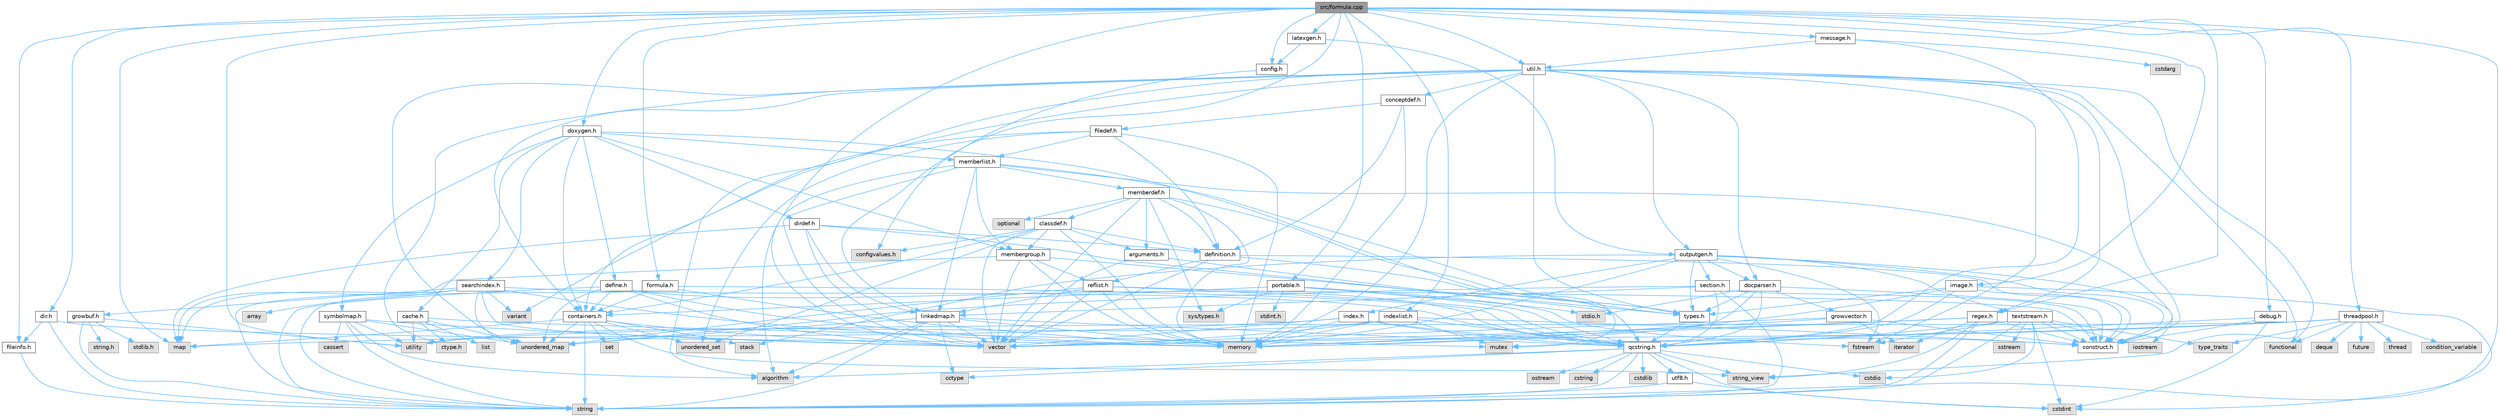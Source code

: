 digraph "src/formula.cpp"
{
 // INTERACTIVE_SVG=YES
 // LATEX_PDF_SIZE
  bgcolor="transparent";
  edge [fontname=Helvetica,fontsize=10,labelfontname=Helvetica,labelfontsize=10];
  node [fontname=Helvetica,fontsize=10,shape=box,height=0.2,width=0.4];
  Node1 [id="Node000001",label="src/formula.cpp",height=0.2,width=0.4,color="gray40", fillcolor="grey60", style="filled", fontcolor="black",tooltip=" "];
  Node1 -> Node2 [id="edge1_Node000001_Node000002",color="steelblue1",style="solid",tooltip=" "];
  Node2 [id="Node000002",label="map",height=0.2,width=0.4,color="grey60", fillcolor="#E0E0E0", style="filled",tooltip=" "];
  Node1 -> Node3 [id="edge2_Node000001_Node000003",color="steelblue1",style="solid",tooltip=" "];
  Node3 [id="Node000003",label="vector",height=0.2,width=0.4,color="grey60", fillcolor="#E0E0E0", style="filled",tooltip=" "];
  Node1 -> Node4 [id="edge3_Node000001_Node000004",color="steelblue1",style="solid",tooltip=" "];
  Node4 [id="Node000004",label="string",height=0.2,width=0.4,color="grey60", fillcolor="#E0E0E0", style="filled",tooltip=" "];
  Node1 -> Node5 [id="edge4_Node000001_Node000005",color="steelblue1",style="solid",tooltip=" "];
  Node5 [id="Node000005",label="utility",height=0.2,width=0.4,color="grey60", fillcolor="#E0E0E0", style="filled",tooltip=" "];
  Node1 -> Node6 [id="edge5_Node000001_Node000006",color="steelblue1",style="solid",tooltip=" "];
  Node6 [id="Node000006",label="formula.h",height=0.2,width=0.4,color="grey40", fillcolor="white", style="filled",URL="$d3/d9a/formula_8h.html",tooltip=" "];
  Node6 -> Node7 [id="edge6_Node000006_Node000007",color="steelblue1",style="solid",tooltip=" "];
  Node7 [id="Node000007",label="memory",height=0.2,width=0.4,color="grey60", fillcolor="#E0E0E0", style="filled",tooltip=" "];
  Node6 -> Node4 [id="edge7_Node000006_Node000004",color="steelblue1",style="solid",tooltip=" "];
  Node6 -> Node8 [id="edge8_Node000006_Node000008",color="steelblue1",style="solid",tooltip=" "];
  Node8 [id="Node000008",label="qcstring.h",height=0.2,width=0.4,color="grey40", fillcolor="white", style="filled",URL="$d7/d5c/qcstring_8h.html",tooltip=" "];
  Node8 -> Node4 [id="edge9_Node000008_Node000004",color="steelblue1",style="solid",tooltip=" "];
  Node8 -> Node9 [id="edge10_Node000008_Node000009",color="steelblue1",style="solid",tooltip=" "];
  Node9 [id="Node000009",label="string_view",height=0.2,width=0.4,color="grey60", fillcolor="#E0E0E0", style="filled",tooltip=" "];
  Node8 -> Node10 [id="edge11_Node000008_Node000010",color="steelblue1",style="solid",tooltip=" "];
  Node10 [id="Node000010",label="algorithm",height=0.2,width=0.4,color="grey60", fillcolor="#E0E0E0", style="filled",tooltip=" "];
  Node8 -> Node11 [id="edge12_Node000008_Node000011",color="steelblue1",style="solid",tooltip=" "];
  Node11 [id="Node000011",label="cctype",height=0.2,width=0.4,color="grey60", fillcolor="#E0E0E0", style="filled",tooltip=" "];
  Node8 -> Node12 [id="edge13_Node000008_Node000012",color="steelblue1",style="solid",tooltip=" "];
  Node12 [id="Node000012",label="cstring",height=0.2,width=0.4,color="grey60", fillcolor="#E0E0E0", style="filled",tooltip=" "];
  Node8 -> Node13 [id="edge14_Node000008_Node000013",color="steelblue1",style="solid",tooltip=" "];
  Node13 [id="Node000013",label="cstdio",height=0.2,width=0.4,color="grey60", fillcolor="#E0E0E0", style="filled",tooltip=" "];
  Node8 -> Node14 [id="edge15_Node000008_Node000014",color="steelblue1",style="solid",tooltip=" "];
  Node14 [id="Node000014",label="cstdlib",height=0.2,width=0.4,color="grey60", fillcolor="#E0E0E0", style="filled",tooltip=" "];
  Node8 -> Node15 [id="edge16_Node000008_Node000015",color="steelblue1",style="solid",tooltip=" "];
  Node15 [id="Node000015",label="cstdint",height=0.2,width=0.4,color="grey60", fillcolor="#E0E0E0", style="filled",tooltip=" "];
  Node8 -> Node16 [id="edge17_Node000008_Node000016",color="steelblue1",style="solid",tooltip=" "];
  Node16 [id="Node000016",label="ostream",height=0.2,width=0.4,color="grey60", fillcolor="#E0E0E0", style="filled",tooltip=" "];
  Node8 -> Node17 [id="edge18_Node000008_Node000017",color="steelblue1",style="solid",tooltip=" "];
  Node17 [id="Node000017",label="utf8.h",height=0.2,width=0.4,color="grey40", fillcolor="white", style="filled",URL="$db/d7c/utf8_8h.html",tooltip="Various UTF8 related helper functions."];
  Node17 -> Node15 [id="edge19_Node000017_Node000015",color="steelblue1",style="solid",tooltip=" "];
  Node17 -> Node4 [id="edge20_Node000017_Node000004",color="steelblue1",style="solid",tooltip=" "];
  Node6 -> Node18 [id="edge21_Node000006_Node000018",color="steelblue1",style="solid",tooltip=" "];
  Node18 [id="Node000018",label="containers.h",height=0.2,width=0.4,color="grey40", fillcolor="white", style="filled",URL="$d5/d75/containers_8h.html",tooltip=" "];
  Node18 -> Node3 [id="edge22_Node000018_Node000003",color="steelblue1",style="solid",tooltip=" "];
  Node18 -> Node4 [id="edge23_Node000018_Node000004",color="steelblue1",style="solid",tooltip=" "];
  Node18 -> Node9 [id="edge24_Node000018_Node000009",color="steelblue1",style="solid",tooltip=" "];
  Node18 -> Node19 [id="edge25_Node000018_Node000019",color="steelblue1",style="solid",tooltip=" "];
  Node19 [id="Node000019",label="set",height=0.2,width=0.4,color="grey60", fillcolor="#E0E0E0", style="filled",tooltip=" "];
  Node18 -> Node2 [id="edge26_Node000018_Node000002",color="steelblue1",style="solid",tooltip=" "];
  Node18 -> Node20 [id="edge27_Node000018_Node000020",color="steelblue1",style="solid",tooltip=" "];
  Node20 [id="Node000020",label="unordered_set",height=0.2,width=0.4,color="grey60", fillcolor="#E0E0E0", style="filled",tooltip=" "];
  Node18 -> Node21 [id="edge28_Node000018_Node000021",color="steelblue1",style="solid",tooltip=" "];
  Node21 [id="Node000021",label="unordered_map",height=0.2,width=0.4,color="grey60", fillcolor="#E0E0E0", style="filled",tooltip=" "];
  Node18 -> Node22 [id="edge29_Node000018_Node000022",color="steelblue1",style="solid",tooltip=" "];
  Node22 [id="Node000022",label="stack",height=0.2,width=0.4,color="grey60", fillcolor="#E0E0E0", style="filled",tooltip=" "];
  Node1 -> Node23 [id="edge30_Node000001_Node000023",color="steelblue1",style="solid",tooltip=" "];
  Node23 [id="Node000023",label="message.h",height=0.2,width=0.4,color="grey40", fillcolor="white", style="filled",URL="$d2/d0d/message_8h.html",tooltip=" "];
  Node23 -> Node24 [id="edge31_Node000023_Node000024",color="steelblue1",style="solid",tooltip=" "];
  Node24 [id="Node000024",label="cstdarg",height=0.2,width=0.4,color="grey60", fillcolor="#E0E0E0", style="filled",tooltip=" "];
  Node23 -> Node8 [id="edge32_Node000023_Node000008",color="steelblue1",style="solid",tooltip=" "];
  Node23 -> Node25 [id="edge33_Node000023_Node000025",color="steelblue1",style="solid",tooltip=" "];
  Node25 [id="Node000025",label="util.h",height=0.2,width=0.4,color="grey40", fillcolor="white", style="filled",URL="$d8/d3c/util_8h.html",tooltip="A bunch of utility functions."];
  Node25 -> Node7 [id="edge34_Node000025_Node000007",color="steelblue1",style="solid",tooltip=" "];
  Node25 -> Node21 [id="edge35_Node000025_Node000021",color="steelblue1",style="solid",tooltip=" "];
  Node25 -> Node10 [id="edge36_Node000025_Node000010",color="steelblue1",style="solid",tooltip=" "];
  Node25 -> Node26 [id="edge37_Node000025_Node000026",color="steelblue1",style="solid",tooltip=" "];
  Node26 [id="Node000026",label="functional",height=0.2,width=0.4,color="grey60", fillcolor="#E0E0E0", style="filled",tooltip=" "];
  Node25 -> Node27 [id="edge38_Node000025_Node000027",color="steelblue1",style="solid",tooltip=" "];
  Node27 [id="Node000027",label="fstream",height=0.2,width=0.4,color="grey60", fillcolor="#E0E0E0", style="filled",tooltip=" "];
  Node25 -> Node28 [id="edge39_Node000025_Node000028",color="steelblue1",style="solid",tooltip=" "];
  Node28 [id="Node000028",label="variant",height=0.2,width=0.4,color="grey60", fillcolor="#E0E0E0", style="filled",tooltip=" "];
  Node25 -> Node9 [id="edge40_Node000025_Node000009",color="steelblue1",style="solid",tooltip=" "];
  Node25 -> Node29 [id="edge41_Node000025_Node000029",color="steelblue1",style="solid",tooltip=" "];
  Node29 [id="Node000029",label="ctype.h",height=0.2,width=0.4,color="grey60", fillcolor="#E0E0E0", style="filled",tooltip=" "];
  Node25 -> Node30 [id="edge42_Node000025_Node000030",color="steelblue1",style="solid",tooltip=" "];
  Node30 [id="Node000030",label="types.h",height=0.2,width=0.4,color="grey40", fillcolor="white", style="filled",URL="$d9/d49/types_8h.html",tooltip="This file contains a number of basic enums and types."];
  Node30 -> Node8 [id="edge43_Node000030_Node000008",color="steelblue1",style="solid",tooltip=" "];
  Node25 -> Node31 [id="edge44_Node000025_Node000031",color="steelblue1",style="solid",tooltip=" "];
  Node31 [id="Node000031",label="docparser.h",height=0.2,width=0.4,color="grey40", fillcolor="white", style="filled",URL="$de/d9c/docparser_8h.html",tooltip=" "];
  Node31 -> Node32 [id="edge45_Node000031_Node000032",color="steelblue1",style="solid",tooltip=" "];
  Node32 [id="Node000032",label="stdio.h",height=0.2,width=0.4,color="grey60", fillcolor="#E0E0E0", style="filled",tooltip=" "];
  Node31 -> Node7 [id="edge46_Node000031_Node000007",color="steelblue1",style="solid",tooltip=" "];
  Node31 -> Node8 [id="edge47_Node000031_Node000008",color="steelblue1",style="solid",tooltip=" "];
  Node31 -> Node33 [id="edge48_Node000031_Node000033",color="steelblue1",style="solid",tooltip=" "];
  Node33 [id="Node000033",label="growvector.h",height=0.2,width=0.4,color="grey40", fillcolor="white", style="filled",URL="$d7/d50/growvector_8h.html",tooltip=" "];
  Node33 -> Node3 [id="edge49_Node000033_Node000003",color="steelblue1",style="solid",tooltip=" "];
  Node33 -> Node7 [id="edge50_Node000033_Node000007",color="steelblue1",style="solid",tooltip=" "];
  Node33 -> Node34 [id="edge51_Node000033_Node000034",color="steelblue1",style="solid",tooltip=" "];
  Node34 [id="Node000034",label="iterator",height=0.2,width=0.4,color="grey60", fillcolor="#E0E0E0", style="filled",tooltip=" "];
  Node33 -> Node35 [id="edge52_Node000033_Node000035",color="steelblue1",style="solid",tooltip=" "];
  Node35 [id="Node000035",label="construct.h",height=0.2,width=0.4,color="grey40", fillcolor="white", style="filled",URL="$d7/dfc/construct_8h.html",tooltip=" "];
  Node31 -> Node35 [id="edge53_Node000031_Node000035",color="steelblue1",style="solid",tooltip=" "];
  Node31 -> Node30 [id="edge54_Node000031_Node000030",color="steelblue1",style="solid",tooltip=" "];
  Node25 -> Node18 [id="edge55_Node000025_Node000018",color="steelblue1",style="solid",tooltip=" "];
  Node25 -> Node36 [id="edge56_Node000025_Node000036",color="steelblue1",style="solid",tooltip=" "];
  Node36 [id="Node000036",label="outputgen.h",height=0.2,width=0.4,color="grey40", fillcolor="white", style="filled",URL="$df/d06/outputgen_8h.html",tooltip=" "];
  Node36 -> Node7 [id="edge57_Node000036_Node000007",color="steelblue1",style="solid",tooltip=" "];
  Node36 -> Node22 [id="edge58_Node000036_Node000022",color="steelblue1",style="solid",tooltip=" "];
  Node36 -> Node37 [id="edge59_Node000036_Node000037",color="steelblue1",style="solid",tooltip=" "];
  Node37 [id="Node000037",label="iostream",height=0.2,width=0.4,color="grey60", fillcolor="#E0E0E0", style="filled",tooltip=" "];
  Node36 -> Node27 [id="edge60_Node000036_Node000027",color="steelblue1",style="solid",tooltip=" "];
  Node36 -> Node30 [id="edge61_Node000036_Node000030",color="steelblue1",style="solid",tooltip=" "];
  Node36 -> Node38 [id="edge62_Node000036_Node000038",color="steelblue1",style="solid",tooltip=" "];
  Node38 [id="Node000038",label="index.h",height=0.2,width=0.4,color="grey40", fillcolor="white", style="filled",URL="$d1/db5/index_8h.html",tooltip=" "];
  Node38 -> Node7 [id="edge63_Node000038_Node000007",color="steelblue1",style="solid",tooltip=" "];
  Node38 -> Node3 [id="edge64_Node000038_Node000003",color="steelblue1",style="solid",tooltip=" "];
  Node38 -> Node2 [id="edge65_Node000038_Node000002",color="steelblue1",style="solid",tooltip=" "];
  Node38 -> Node8 [id="edge66_Node000038_Node000008",color="steelblue1",style="solid",tooltip=" "];
  Node38 -> Node35 [id="edge67_Node000038_Node000035",color="steelblue1",style="solid",tooltip=" "];
  Node36 -> Node39 [id="edge68_Node000036_Node000039",color="steelblue1",style="solid",tooltip=" "];
  Node39 [id="Node000039",label="section.h",height=0.2,width=0.4,color="grey40", fillcolor="white", style="filled",URL="$d1/d2a/section_8h.html",tooltip=" "];
  Node39 -> Node4 [id="edge69_Node000039_Node000004",color="steelblue1",style="solid",tooltip=" "];
  Node39 -> Node21 [id="edge70_Node000039_Node000021",color="steelblue1",style="solid",tooltip=" "];
  Node39 -> Node8 [id="edge71_Node000039_Node000008",color="steelblue1",style="solid",tooltip=" "];
  Node39 -> Node40 [id="edge72_Node000039_Node000040",color="steelblue1",style="solid",tooltip=" "];
  Node40 [id="Node000040",label="linkedmap.h",height=0.2,width=0.4,color="grey40", fillcolor="white", style="filled",URL="$da/de1/linkedmap_8h.html",tooltip=" "];
  Node40 -> Node21 [id="edge73_Node000040_Node000021",color="steelblue1",style="solid",tooltip=" "];
  Node40 -> Node3 [id="edge74_Node000040_Node000003",color="steelblue1",style="solid",tooltip=" "];
  Node40 -> Node7 [id="edge75_Node000040_Node000007",color="steelblue1",style="solid",tooltip=" "];
  Node40 -> Node4 [id="edge76_Node000040_Node000004",color="steelblue1",style="solid",tooltip=" "];
  Node40 -> Node10 [id="edge77_Node000040_Node000010",color="steelblue1",style="solid",tooltip=" "];
  Node40 -> Node11 [id="edge78_Node000040_Node000011",color="steelblue1",style="solid",tooltip=" "];
  Node40 -> Node8 [id="edge79_Node000040_Node000008",color="steelblue1",style="solid",tooltip=" "];
  Node39 -> Node35 [id="edge80_Node000039_Node000035",color="steelblue1",style="solid",tooltip=" "];
  Node36 -> Node41 [id="edge81_Node000036_Node000041",color="steelblue1",style="solid",tooltip=" "];
  Node41 [id="Node000041",label="textstream.h",height=0.2,width=0.4,color="grey40", fillcolor="white", style="filled",URL="$d4/d7d/textstream_8h.html",tooltip=" "];
  Node41 -> Node4 [id="edge82_Node000041_Node000004",color="steelblue1",style="solid",tooltip=" "];
  Node41 -> Node37 [id="edge83_Node000041_Node000037",color="steelblue1",style="solid",tooltip=" "];
  Node41 -> Node42 [id="edge84_Node000041_Node000042",color="steelblue1",style="solid",tooltip=" "];
  Node42 [id="Node000042",label="sstream",height=0.2,width=0.4,color="grey60", fillcolor="#E0E0E0", style="filled",tooltip=" "];
  Node41 -> Node15 [id="edge85_Node000041_Node000015",color="steelblue1",style="solid",tooltip=" "];
  Node41 -> Node13 [id="edge86_Node000041_Node000013",color="steelblue1",style="solid",tooltip=" "];
  Node41 -> Node27 [id="edge87_Node000041_Node000027",color="steelblue1",style="solid",tooltip=" "];
  Node41 -> Node43 [id="edge88_Node000041_Node000043",color="steelblue1",style="solid",tooltip=" "];
  Node43 [id="Node000043",label="type_traits",height=0.2,width=0.4,color="grey60", fillcolor="#E0E0E0", style="filled",tooltip=" "];
  Node41 -> Node8 [id="edge89_Node000041_Node000008",color="steelblue1",style="solid",tooltip=" "];
  Node41 -> Node35 [id="edge90_Node000041_Node000035",color="steelblue1",style="solid",tooltip=" "];
  Node36 -> Node31 [id="edge91_Node000036_Node000031",color="steelblue1",style="solid",tooltip=" "];
  Node36 -> Node35 [id="edge92_Node000036_Node000035",color="steelblue1",style="solid",tooltip=" "];
  Node25 -> Node44 [id="edge93_Node000025_Node000044",color="steelblue1",style="solid",tooltip=" "];
  Node44 [id="Node000044",label="regex.h",height=0.2,width=0.4,color="grey40", fillcolor="white", style="filled",URL="$d1/d21/regex_8h.html",tooltip=" "];
  Node44 -> Node7 [id="edge94_Node000044_Node000007",color="steelblue1",style="solid",tooltip=" "];
  Node44 -> Node4 [id="edge95_Node000044_Node000004",color="steelblue1",style="solid",tooltip=" "];
  Node44 -> Node9 [id="edge96_Node000044_Node000009",color="steelblue1",style="solid",tooltip=" "];
  Node44 -> Node3 [id="edge97_Node000044_Node000003",color="steelblue1",style="solid",tooltip=" "];
  Node44 -> Node34 [id="edge98_Node000044_Node000034",color="steelblue1",style="solid",tooltip=" "];
  Node44 -> Node35 [id="edge99_Node000044_Node000035",color="steelblue1",style="solid",tooltip=" "];
  Node25 -> Node45 [id="edge100_Node000025_Node000045",color="steelblue1",style="solid",tooltip=" "];
  Node45 [id="Node000045",label="conceptdef.h",height=0.2,width=0.4,color="grey40", fillcolor="white", style="filled",URL="$da/df1/conceptdef_8h.html",tooltip=" "];
  Node45 -> Node7 [id="edge101_Node000045_Node000007",color="steelblue1",style="solid",tooltip=" "];
  Node45 -> Node46 [id="edge102_Node000045_Node000046",color="steelblue1",style="solid",tooltip=" "];
  Node46 [id="Node000046",label="definition.h",height=0.2,width=0.4,color="grey40", fillcolor="white", style="filled",URL="$df/da1/definition_8h.html",tooltip=" "];
  Node46 -> Node3 [id="edge103_Node000046_Node000003",color="steelblue1",style="solid",tooltip=" "];
  Node46 -> Node30 [id="edge104_Node000046_Node000030",color="steelblue1",style="solid",tooltip=" "];
  Node46 -> Node47 [id="edge105_Node000046_Node000047",color="steelblue1",style="solid",tooltip=" "];
  Node47 [id="Node000047",label="reflist.h",height=0.2,width=0.4,color="grey40", fillcolor="white", style="filled",URL="$d1/d02/reflist_8h.html",tooltip=" "];
  Node47 -> Node3 [id="edge106_Node000047_Node000003",color="steelblue1",style="solid",tooltip=" "];
  Node47 -> Node21 [id="edge107_Node000047_Node000021",color="steelblue1",style="solid",tooltip=" "];
  Node47 -> Node7 [id="edge108_Node000047_Node000007",color="steelblue1",style="solid",tooltip=" "];
  Node47 -> Node8 [id="edge109_Node000047_Node000008",color="steelblue1",style="solid",tooltip=" "];
  Node47 -> Node40 [id="edge110_Node000047_Node000040",color="steelblue1",style="solid",tooltip=" "];
  Node47 -> Node35 [id="edge111_Node000047_Node000035",color="steelblue1",style="solid",tooltip=" "];
  Node46 -> Node35 [id="edge112_Node000046_Node000035",color="steelblue1",style="solid",tooltip=" "];
  Node45 -> Node48 [id="edge113_Node000045_Node000048",color="steelblue1",style="solid",tooltip=" "];
  Node48 [id="Node000048",label="filedef.h",height=0.2,width=0.4,color="grey40", fillcolor="white", style="filled",URL="$d4/d3a/filedef_8h.html",tooltip=" "];
  Node48 -> Node7 [id="edge114_Node000048_Node000007",color="steelblue1",style="solid",tooltip=" "];
  Node48 -> Node20 [id="edge115_Node000048_Node000020",color="steelblue1",style="solid",tooltip=" "];
  Node48 -> Node46 [id="edge116_Node000048_Node000046",color="steelblue1",style="solid",tooltip=" "];
  Node48 -> Node49 [id="edge117_Node000048_Node000049",color="steelblue1",style="solid",tooltip=" "];
  Node49 [id="Node000049",label="memberlist.h",height=0.2,width=0.4,color="grey40", fillcolor="white", style="filled",URL="$dd/d78/memberlist_8h.html",tooltip=" "];
  Node49 -> Node3 [id="edge118_Node000049_Node000003",color="steelblue1",style="solid",tooltip=" "];
  Node49 -> Node10 [id="edge119_Node000049_Node000010",color="steelblue1",style="solid",tooltip=" "];
  Node49 -> Node50 [id="edge120_Node000049_Node000050",color="steelblue1",style="solid",tooltip=" "];
  Node50 [id="Node000050",label="memberdef.h",height=0.2,width=0.4,color="grey40", fillcolor="white", style="filled",URL="$d4/d46/memberdef_8h.html",tooltip=" "];
  Node50 -> Node3 [id="edge121_Node000050_Node000003",color="steelblue1",style="solid",tooltip=" "];
  Node50 -> Node7 [id="edge122_Node000050_Node000007",color="steelblue1",style="solid",tooltip=" "];
  Node50 -> Node51 [id="edge123_Node000050_Node000051",color="steelblue1",style="solid",tooltip=" "];
  Node51 [id="Node000051",label="optional",height=0.2,width=0.4,color="grey60", fillcolor="#E0E0E0", style="filled",tooltip=" "];
  Node50 -> Node52 [id="edge124_Node000050_Node000052",color="steelblue1",style="solid",tooltip=" "];
  Node52 [id="Node000052",label="sys/types.h",height=0.2,width=0.4,color="grey60", fillcolor="#E0E0E0", style="filled",tooltip=" "];
  Node50 -> Node30 [id="edge125_Node000050_Node000030",color="steelblue1",style="solid",tooltip=" "];
  Node50 -> Node46 [id="edge126_Node000050_Node000046",color="steelblue1",style="solid",tooltip=" "];
  Node50 -> Node53 [id="edge127_Node000050_Node000053",color="steelblue1",style="solid",tooltip=" "];
  Node53 [id="Node000053",label="arguments.h",height=0.2,width=0.4,color="grey40", fillcolor="white", style="filled",URL="$df/d9b/arguments_8h.html",tooltip=" "];
  Node53 -> Node3 [id="edge128_Node000053_Node000003",color="steelblue1",style="solid",tooltip=" "];
  Node53 -> Node8 [id="edge129_Node000053_Node000008",color="steelblue1",style="solid",tooltip=" "];
  Node50 -> Node54 [id="edge130_Node000050_Node000054",color="steelblue1",style="solid",tooltip=" "];
  Node54 [id="Node000054",label="classdef.h",height=0.2,width=0.4,color="grey40", fillcolor="white", style="filled",URL="$d1/da6/classdef_8h.html",tooltip=" "];
  Node54 -> Node7 [id="edge131_Node000054_Node000007",color="steelblue1",style="solid",tooltip=" "];
  Node54 -> Node3 [id="edge132_Node000054_Node000003",color="steelblue1",style="solid",tooltip=" "];
  Node54 -> Node20 [id="edge133_Node000054_Node000020",color="steelblue1",style="solid",tooltip=" "];
  Node54 -> Node18 [id="edge134_Node000054_Node000018",color="steelblue1",style="solid",tooltip=" "];
  Node54 -> Node46 [id="edge135_Node000054_Node000046",color="steelblue1",style="solid",tooltip=" "];
  Node54 -> Node53 [id="edge136_Node000054_Node000053",color="steelblue1",style="solid",tooltip=" "];
  Node54 -> Node55 [id="edge137_Node000054_Node000055",color="steelblue1",style="solid",tooltip=" "];
  Node55 [id="Node000055",label="membergroup.h",height=0.2,width=0.4,color="grey40", fillcolor="white", style="filled",URL="$d9/d11/membergroup_8h.html",tooltip=" "];
  Node55 -> Node3 [id="edge138_Node000055_Node000003",color="steelblue1",style="solid",tooltip=" "];
  Node55 -> Node2 [id="edge139_Node000055_Node000002",color="steelblue1",style="solid",tooltip=" "];
  Node55 -> Node7 [id="edge140_Node000055_Node000007",color="steelblue1",style="solid",tooltip=" "];
  Node55 -> Node30 [id="edge141_Node000055_Node000030",color="steelblue1",style="solid",tooltip=" "];
  Node55 -> Node47 [id="edge142_Node000055_Node000047",color="steelblue1",style="solid",tooltip=" "];
  Node54 -> Node56 [id="edge143_Node000054_Node000056",color="steelblue1",style="solid",tooltip=" "];
  Node56 [id="Node000056",label="configvalues.h",height=0.2,width=0.4,color="grey60", fillcolor="#E0E0E0", style="filled",tooltip=" "];
  Node49 -> Node40 [id="edge144_Node000049_Node000040",color="steelblue1",style="solid",tooltip=" "];
  Node49 -> Node30 [id="edge145_Node000049_Node000030",color="steelblue1",style="solid",tooltip=" "];
  Node49 -> Node55 [id="edge146_Node000049_Node000055",color="steelblue1",style="solid",tooltip=" "];
  Node49 -> Node35 [id="edge147_Node000049_Node000035",color="steelblue1",style="solid",tooltip=" "];
  Node48 -> Node18 [id="edge148_Node000048_Node000018",color="steelblue1",style="solid",tooltip=" "];
  Node25 -> Node35 [id="edge149_Node000025_Node000035",color="steelblue1",style="solid",tooltip=" "];
  Node1 -> Node57 [id="edge150_Node000001_Node000057",color="steelblue1",style="solid",tooltip=" "];
  Node57 [id="Node000057",label="config.h",height=0.2,width=0.4,color="grey40", fillcolor="white", style="filled",URL="$db/d16/config_8h.html",tooltip=" "];
  Node57 -> Node56 [id="edge151_Node000057_Node000056",color="steelblue1",style="solid",tooltip=" "];
  Node1 -> Node25 [id="edge152_Node000001_Node000025",color="steelblue1",style="solid",tooltip=" "];
  Node1 -> Node58 [id="edge153_Node000001_Node000058",color="steelblue1",style="solid",tooltip=" "];
  Node58 [id="Node000058",label="portable.h",height=0.2,width=0.4,color="grey40", fillcolor="white", style="filled",URL="$d2/de2/portable_8h.html",tooltip="Portable versions of functions that are platform dependent."];
  Node58 -> Node32 [id="edge154_Node000058_Node000032",color="steelblue1",style="solid",tooltip=" "];
  Node58 -> Node52 [id="edge155_Node000058_Node000052",color="steelblue1",style="solid",tooltip=" "];
  Node58 -> Node59 [id="edge156_Node000058_Node000059",color="steelblue1",style="solid",tooltip=" "];
  Node59 [id="Node000059",label="stdint.h",height=0.2,width=0.4,color="grey60", fillcolor="#E0E0E0", style="filled",tooltip=" "];
  Node58 -> Node27 [id="edge157_Node000058_Node000027",color="steelblue1",style="solid",tooltip=" "];
  Node58 -> Node18 [id="edge158_Node000058_Node000018",color="steelblue1",style="solid",tooltip=" "];
  Node58 -> Node8 [id="edge159_Node000058_Node000008",color="steelblue1",style="solid",tooltip=" "];
  Node1 -> Node60 [id="edge160_Node000001_Node000060",color="steelblue1",style="solid",tooltip=" "];
  Node60 [id="Node000060",label="image.h",height=0.2,width=0.4,color="grey40", fillcolor="white", style="filled",URL="$d5/db2/image_8h.html",tooltip=" "];
  Node60 -> Node7 [id="edge161_Node000060_Node000007",color="steelblue1",style="solid",tooltip=" "];
  Node60 -> Node15 [id="edge162_Node000060_Node000015",color="steelblue1",style="solid",tooltip=" "];
  Node60 -> Node30 [id="edge163_Node000060_Node000030",color="steelblue1",style="solid",tooltip=" "];
  Node60 -> Node8 [id="edge164_Node000060_Node000008",color="steelblue1",style="solid",tooltip=" "];
  Node60 -> Node35 [id="edge165_Node000060_Node000035",color="steelblue1",style="solid",tooltip=" "];
  Node1 -> Node61 [id="edge166_Node000001_Node000061",color="steelblue1",style="solid",tooltip=" "];
  Node61 [id="Node000061",label="fileinfo.h",height=0.2,width=0.4,color="grey40", fillcolor="white", style="filled",URL="$df/d45/fileinfo_8h.html",tooltip=" "];
  Node61 -> Node4 [id="edge167_Node000061_Node000004",color="steelblue1",style="solid",tooltip=" "];
  Node1 -> Node62 [id="edge168_Node000001_Node000062",color="steelblue1",style="solid",tooltip=" "];
  Node62 [id="Node000062",label="dir.h",height=0.2,width=0.4,color="grey40", fillcolor="white", style="filled",URL="$df/d9c/dir_8h.html",tooltip=" "];
  Node62 -> Node4 [id="edge169_Node000062_Node000004",color="steelblue1",style="solid",tooltip=" "];
  Node62 -> Node7 [id="edge170_Node000062_Node000007",color="steelblue1",style="solid",tooltip=" "];
  Node62 -> Node61 [id="edge171_Node000062_Node000061",color="steelblue1",style="solid",tooltip=" "];
  Node1 -> Node44 [id="edge172_Node000001_Node000044",color="steelblue1",style="solid",tooltip=" "];
  Node1 -> Node40 [id="edge173_Node000001_Node000040",color="steelblue1",style="solid",tooltip=" "];
  Node1 -> Node63 [id="edge174_Node000001_Node000063",color="steelblue1",style="solid",tooltip=" "];
  Node63 [id="Node000063",label="threadpool.h",height=0.2,width=0.4,color="grey40", fillcolor="white", style="filled",URL="$d3/d40/threadpool_8h.html",tooltip=" "];
  Node63 -> Node64 [id="edge175_Node000063_Node000064",color="steelblue1",style="solid",tooltip=" "];
  Node64 [id="Node000064",label="condition_variable",height=0.2,width=0.4,color="grey60", fillcolor="#E0E0E0", style="filled",tooltip=" "];
  Node63 -> Node65 [id="edge176_Node000063_Node000065",color="steelblue1",style="solid",tooltip=" "];
  Node65 [id="Node000065",label="deque",height=0.2,width=0.4,color="grey60", fillcolor="#E0E0E0", style="filled",tooltip=" "];
  Node63 -> Node26 [id="edge177_Node000063_Node000026",color="steelblue1",style="solid",tooltip=" "];
  Node63 -> Node66 [id="edge178_Node000063_Node000066",color="steelblue1",style="solid",tooltip=" "];
  Node66 [id="Node000066",label="future",height=0.2,width=0.4,color="grey60", fillcolor="#E0E0E0", style="filled",tooltip=" "];
  Node63 -> Node67 [id="edge179_Node000063_Node000067",color="steelblue1",style="solid",tooltip=" "];
  Node67 [id="Node000067",label="mutex",height=0.2,width=0.4,color="grey60", fillcolor="#E0E0E0", style="filled",tooltip=" "];
  Node63 -> Node68 [id="edge180_Node000063_Node000068",color="steelblue1",style="solid",tooltip=" "];
  Node68 [id="Node000068",label="thread",height=0.2,width=0.4,color="grey60", fillcolor="#E0E0E0", style="filled",tooltip=" "];
  Node63 -> Node43 [id="edge181_Node000063_Node000043",color="steelblue1",style="solid",tooltip=" "];
  Node63 -> Node5 [id="edge182_Node000063_Node000005",color="steelblue1",style="solid",tooltip=" "];
  Node63 -> Node3 [id="edge183_Node000063_Node000003",color="steelblue1",style="solid",tooltip=" "];
  Node1 -> Node69 [id="edge184_Node000001_Node000069",color="steelblue1",style="solid",tooltip=" "];
  Node69 [id="Node000069",label="latexgen.h",height=0.2,width=0.4,color="grey40", fillcolor="white", style="filled",URL="$d6/d9c/latexgen_8h.html",tooltip=" "];
  Node69 -> Node57 [id="edge185_Node000069_Node000057",color="steelblue1",style="solid",tooltip=" "];
  Node69 -> Node36 [id="edge186_Node000069_Node000036",color="steelblue1",style="solid",tooltip=" "];
  Node1 -> Node70 [id="edge187_Node000001_Node000070",color="steelblue1",style="solid",tooltip=" "];
  Node70 [id="Node000070",label="debug.h",height=0.2,width=0.4,color="grey40", fillcolor="white", style="filled",URL="$db/d16/debug_8h.html",tooltip=" "];
  Node70 -> Node15 [id="edge188_Node000070_Node000015",color="steelblue1",style="solid",tooltip=" "];
  Node70 -> Node8 [id="edge189_Node000070_Node000008",color="steelblue1",style="solid",tooltip=" "];
  Node70 -> Node35 [id="edge190_Node000070_Node000035",color="steelblue1",style="solid",tooltip=" "];
  Node1 -> Node71 [id="edge191_Node000001_Node000071",color="steelblue1",style="solid",tooltip=" "];
  Node71 [id="Node000071",label="doxygen.h",height=0.2,width=0.4,color="grey40", fillcolor="white", style="filled",URL="$d1/da1/doxygen_8h.html",tooltip=" "];
  Node71 -> Node67 [id="edge192_Node000071_Node000067",color="steelblue1",style="solid",tooltip=" "];
  Node71 -> Node18 [id="edge193_Node000071_Node000018",color="steelblue1",style="solid",tooltip=" "];
  Node71 -> Node55 [id="edge194_Node000071_Node000055",color="steelblue1",style="solid",tooltip=" "];
  Node71 -> Node72 [id="edge195_Node000071_Node000072",color="steelblue1",style="solid",tooltip=" "];
  Node72 [id="Node000072",label="dirdef.h",height=0.2,width=0.4,color="grey40", fillcolor="white", style="filled",URL="$d6/d15/dirdef_8h.html",tooltip=" "];
  Node72 -> Node3 [id="edge196_Node000072_Node000003",color="steelblue1",style="solid",tooltip=" "];
  Node72 -> Node2 [id="edge197_Node000072_Node000002",color="steelblue1",style="solid",tooltip=" "];
  Node72 -> Node8 [id="edge198_Node000072_Node000008",color="steelblue1",style="solid",tooltip=" "];
  Node72 -> Node40 [id="edge199_Node000072_Node000040",color="steelblue1",style="solid",tooltip=" "];
  Node72 -> Node46 [id="edge200_Node000072_Node000046",color="steelblue1",style="solid",tooltip=" "];
  Node71 -> Node49 [id="edge201_Node000071_Node000049",color="steelblue1",style="solid",tooltip=" "];
  Node71 -> Node73 [id="edge202_Node000071_Node000073",color="steelblue1",style="solid",tooltip=" "];
  Node73 [id="Node000073",label="define.h",height=0.2,width=0.4,color="grey40", fillcolor="white", style="filled",URL="$df/d67/define_8h.html",tooltip=" "];
  Node73 -> Node3 [id="edge203_Node000073_Node000003",color="steelblue1",style="solid",tooltip=" "];
  Node73 -> Node7 [id="edge204_Node000073_Node000007",color="steelblue1",style="solid",tooltip=" "];
  Node73 -> Node4 [id="edge205_Node000073_Node000004",color="steelblue1",style="solid",tooltip=" "];
  Node73 -> Node21 [id="edge206_Node000073_Node000021",color="steelblue1",style="solid",tooltip=" "];
  Node73 -> Node8 [id="edge207_Node000073_Node000008",color="steelblue1",style="solid",tooltip=" "];
  Node73 -> Node18 [id="edge208_Node000073_Node000018",color="steelblue1",style="solid",tooltip=" "];
  Node71 -> Node74 [id="edge209_Node000071_Node000074",color="steelblue1",style="solid",tooltip=" "];
  Node74 [id="Node000074",label="cache.h",height=0.2,width=0.4,color="grey40", fillcolor="white", style="filled",URL="$d3/d26/cache_8h.html",tooltip=" "];
  Node74 -> Node75 [id="edge210_Node000074_Node000075",color="steelblue1",style="solid",tooltip=" "];
  Node75 [id="Node000075",label="list",height=0.2,width=0.4,color="grey60", fillcolor="#E0E0E0", style="filled",tooltip=" "];
  Node74 -> Node21 [id="edge211_Node000074_Node000021",color="steelblue1",style="solid",tooltip=" "];
  Node74 -> Node67 [id="edge212_Node000074_Node000067",color="steelblue1",style="solid",tooltip=" "];
  Node74 -> Node5 [id="edge213_Node000074_Node000005",color="steelblue1",style="solid",tooltip=" "];
  Node74 -> Node29 [id="edge214_Node000074_Node000029",color="steelblue1",style="solid",tooltip=" "];
  Node71 -> Node76 [id="edge215_Node000071_Node000076",color="steelblue1",style="solid",tooltip=" "];
  Node76 [id="Node000076",label="symbolmap.h",height=0.2,width=0.4,color="grey40", fillcolor="white", style="filled",URL="$d7/ddd/symbolmap_8h.html",tooltip=" "];
  Node76 -> Node10 [id="edge216_Node000076_Node000010",color="steelblue1",style="solid",tooltip=" "];
  Node76 -> Node21 [id="edge217_Node000076_Node000021",color="steelblue1",style="solid",tooltip=" "];
  Node76 -> Node3 [id="edge218_Node000076_Node000003",color="steelblue1",style="solid",tooltip=" "];
  Node76 -> Node4 [id="edge219_Node000076_Node000004",color="steelblue1",style="solid",tooltip=" "];
  Node76 -> Node5 [id="edge220_Node000076_Node000005",color="steelblue1",style="solid",tooltip=" "];
  Node76 -> Node77 [id="edge221_Node000076_Node000077",color="steelblue1",style="solid",tooltip=" "];
  Node77 [id="Node000077",label="cassert",height=0.2,width=0.4,color="grey60", fillcolor="#E0E0E0", style="filled",tooltip=" "];
  Node71 -> Node78 [id="edge222_Node000071_Node000078",color="steelblue1",style="solid",tooltip=" "];
  Node78 [id="Node000078",label="searchindex.h",height=0.2,width=0.4,color="grey40", fillcolor="white", style="filled",URL="$de/d07/searchindex_8h.html",tooltip="Web server based search engine."];
  Node78 -> Node7 [id="edge223_Node000078_Node000007",color="steelblue1",style="solid",tooltip=" "];
  Node78 -> Node3 [id="edge224_Node000078_Node000003",color="steelblue1",style="solid",tooltip=" "];
  Node78 -> Node2 [id="edge225_Node000078_Node000002",color="steelblue1",style="solid",tooltip=" "];
  Node78 -> Node21 [id="edge226_Node000078_Node000021",color="steelblue1",style="solid",tooltip=" "];
  Node78 -> Node4 [id="edge227_Node000078_Node000004",color="steelblue1",style="solid",tooltip=" "];
  Node78 -> Node79 [id="edge228_Node000078_Node000079",color="steelblue1",style="solid",tooltip=" "];
  Node79 [id="Node000079",label="array",height=0.2,width=0.4,color="grey60", fillcolor="#E0E0E0", style="filled",tooltip=" "];
  Node78 -> Node28 [id="edge229_Node000078_Node000028",color="steelblue1",style="solid",tooltip=" "];
  Node78 -> Node8 [id="edge230_Node000078_Node000008",color="steelblue1",style="solid",tooltip=" "];
  Node78 -> Node80 [id="edge231_Node000078_Node000080",color="steelblue1",style="solid",tooltip=" "];
  Node80 [id="Node000080",label="growbuf.h",height=0.2,width=0.4,color="grey40", fillcolor="white", style="filled",URL="$dd/d72/growbuf_8h.html",tooltip=" "];
  Node80 -> Node5 [id="edge232_Node000080_Node000005",color="steelblue1",style="solid",tooltip=" "];
  Node80 -> Node81 [id="edge233_Node000080_Node000081",color="steelblue1",style="solid",tooltip=" "];
  Node81 [id="Node000081",label="stdlib.h",height=0.2,width=0.4,color="grey60", fillcolor="#E0E0E0", style="filled",tooltip=" "];
  Node80 -> Node82 [id="edge234_Node000080_Node000082",color="steelblue1",style="solid",tooltip=" "];
  Node82 [id="Node000082",label="string.h",height=0.2,width=0.4,color="grey60", fillcolor="#E0E0E0", style="filled",tooltip=" "];
  Node80 -> Node4 [id="edge235_Node000080_Node000004",color="steelblue1",style="solid",tooltip=" "];
  Node1 -> Node83 [id="edge236_Node000001_Node000083",color="steelblue1",style="solid",tooltip=" "];
  Node83 [id="Node000083",label="indexlist.h",height=0.2,width=0.4,color="grey40", fillcolor="white", style="filled",URL="$d5/d61/indexlist_8h.html",tooltip=" "];
  Node83 -> Node5 [id="edge237_Node000083_Node000005",color="steelblue1",style="solid",tooltip=" "];
  Node83 -> Node3 [id="edge238_Node000083_Node000003",color="steelblue1",style="solid",tooltip=" "];
  Node83 -> Node7 [id="edge239_Node000083_Node000007",color="steelblue1",style="solid",tooltip=" "];
  Node83 -> Node67 [id="edge240_Node000083_Node000067",color="steelblue1",style="solid",tooltip=" "];
  Node83 -> Node8 [id="edge241_Node000083_Node000008",color="steelblue1",style="solid",tooltip=" "];
  Node83 -> Node35 [id="edge242_Node000083_Node000035",color="steelblue1",style="solid",tooltip=" "];
}
